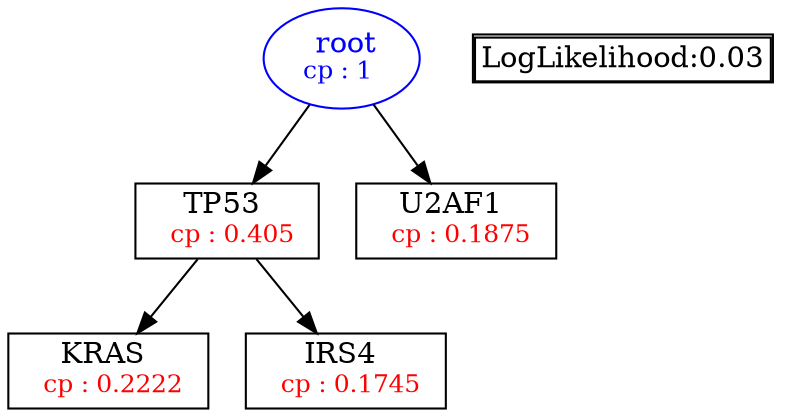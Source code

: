 digraph tree {
    "root" [label=<<font color='Blue'> root</font><br/><font color='Blue' POINT-SIZE='12'>cp : 1 </font>>, shape=oval, color=Blue];
    "S2" [label =<TP53 <br/> <font color='Red' POINT-SIZE='12'> cp : 0.405 </font>>, shape=box];
    "S1" [label =<KRAS <br/> <font color='Red' POINT-SIZE='12'> cp : 0.2222 </font>>, shape=box];
    "S4" [label =<IRS4 <br/> <font color='Red' POINT-SIZE='12'> cp : 0.1745 </font>>, shape=box];
    "S3" [label =<U2AF1 <br/> <font color='Red' POINT-SIZE='12'> cp : 0.1875 </font>>, shape=box];
    "root" -> "S2";
    "root" -> "S3";
    "S2" -> "S1";
    "S2" -> "S4";

    node[shape=plaintext]
    fontsize="10"
    struct1 [label=
    <<TABLE BORDER="1" CELLBORDER="1" CELLSPACING="0" >
    <TR><TD ALIGN="LEFT">LogLikelihood:0.03</TD></TR>
    </TABLE>>];

}
